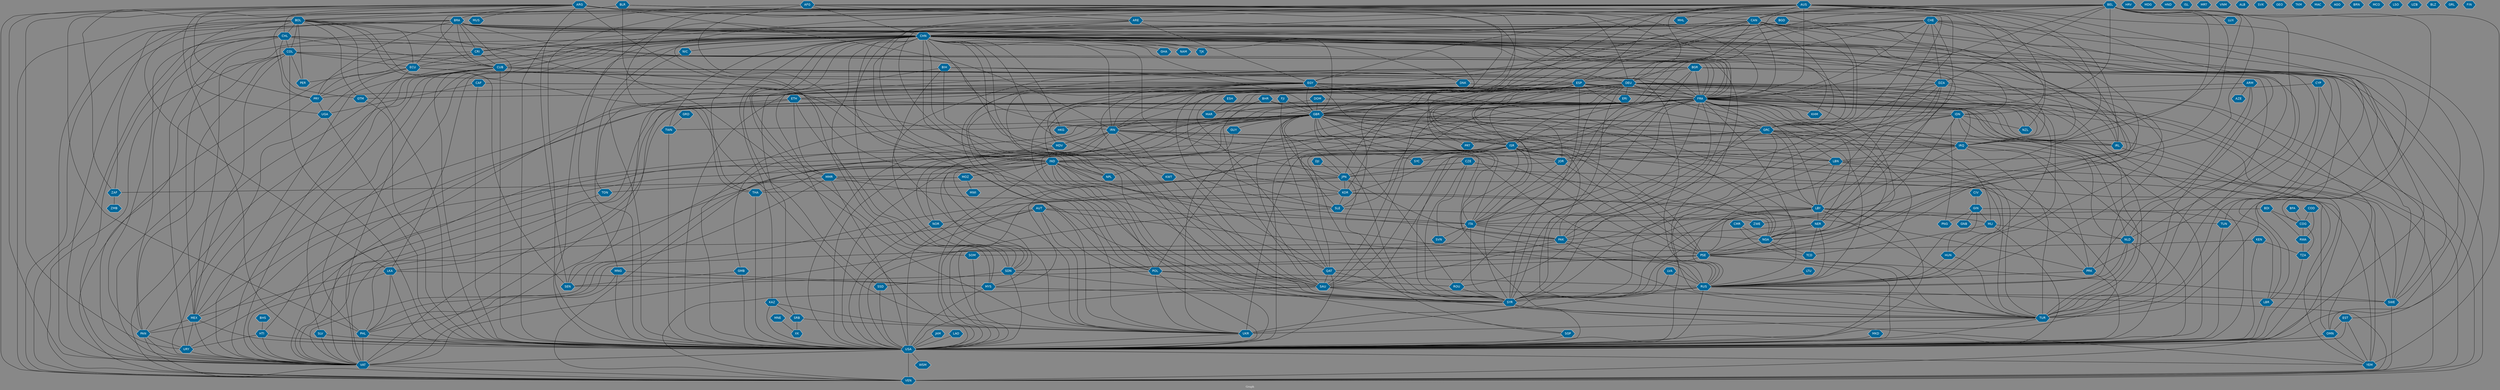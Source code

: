 // Countries together in item graph
graph {
	graph [bgcolor="#888888" fontcolor=white fontsize=12 label="Graph" outputorder=edgesfirst overlap=prism]
	node [color=white fillcolor="#006699" fontcolor=white fontname=Helvetica shape=hexagon style=filled]
	edge [arrowhead=open color=black fontcolor=white fontname=Courier fontsize=12]
		TUN [label=TUN]
		YEM [label=YEM]
		FRA [label=FRA]
		VEN [label=VEN]
		ITA [label=ITA]
		PAK [label=PAK]
		CUB [label=CUB]
		PRK [label=PRK]
		GBR [label=GBR]
		USA [label=USA]
		HRV [label=HRV]
		LBY [label=LBY]
		PSE [label=PSE]
		AFG [label=AFG]
		JOR [label=JOR]
		JPN [label=JPN]
		ESP [label=ESP]
		NER [label=NER]
		MEX [label=MEX]
		RUS [label=RUS]
		IRN [label=IRN]
		TUR [label=TUR]
		BGD [label=BGD]
		DEU [label=DEU]
		IDN [label=IDN]
		UKR [label=UKR]
		CHN [label=CHN]
		VAT [label=VAT]
		PAN [label=PAN]
		CHL [label=CHL]
		HTI [label=HTI]
		BRA [label=BRA]
		AUS [label=AUS]
		UGA [label=UGA]
		TWN [label=TWN]
		SGP [label=SGP]
		ROU [label=ROU]
		IRQ [label=IRQ]
		NGA [label=NGA]
		ARE [label=ARE]
		HKG [label=HKG]
		COL [label=COL]
		PHL [label=PHL]
		COD [label=COD]
		BEL [label=BEL]
		SYR [label=SYR]
		GTM [label=GTM]
		CHE [label=CHE]
		EGY [label=EGY]
		DZA [label=DZA]
		CAN [label=CAN]
		SAU [label=SAU]
		CRI [label=CRI]
		IND [label=IND]
		ISR [label=ISR]
		ARG [label=ARG]
		KOR [label=KOR]
		MDG [label=MDG]
		GRC [label=GRC]
		NLD [label=NLD]
		MYS [label=MYS]
		MLI [label=MLI]
		NPL [label=NPL]
		HND [label=HND]
		ZAF [label=ZAF]
		PER [label=PER]
		BLR [label=BLR]
		SRB [label=SRB]
		SLE [label=SLE]
		ZWE [label=ZWE]
		LKA [label=LKA]
		BOL [label=BOL]
		CAF [label=CAF]
		MMR [label=MMR]
		LBN [label=LBN]
		SLV [label=SLV]
		CMR [label=CMR]
		GMB [label=GMB]
		SWE [label=SWE]
		MAR [label=MAR]
		ESH [label=ESH]
		MOZ [label=MOZ]
		ECU [label=ECU]
		IRL [label=IRL]
		TZA [label=TZA]
		THA [label=THA]
		POL [label=POL]
		MWI [label=MWI]
		BGR [label=BGR]
		KHM [label=KHM]
		TON [label=TON]
		COG [label=COG]
		CZE [label=CZE]
		BHR [label=BHR]
		MKD [label=MKD]
		PRT [label=PRT]
		HUN [label=HUN]
		KEN [label=KEN]
		NIC [label=NIC]
		GIN [label=GIN]
		PNG [label=PNG]
		QAT [label=QAT]
		DNK [label=DNK]
		GUY [label=GUY]
		ISL [label=ISL]
		LBR [label=LBR]
		MRT [label=MRT]
		SEN [label=SEN]
		TCD [label=TCD]
		SSD [label=SSD]
		SDN [label=SDN]
		VNM [label=VNM]
		PRY [label=PRY]
		AUT [label=AUT]
		ETH [label=ETH]
		SOM [label=SOM]
		NZL [label=NZL]
		KAZ [label=KAZ]
		ZMB [label=ZMB]
		URY [label=URY]
		MDV [label=MDV]
		SVN [label=SVN]
		LVA [label=LVA]
		SYC [label=SYC]
		RWA [label=RWA]
		ARM [label=ARM]
		ALB [label=ALB]
		LTU [label=LTU]
		KWT [label=KWT]
		MNG [label=MNG]
		NOR [label=NOR]
		GNB [label=GNB]
		AZE [label=AZE]
		SVK [label=SVK]
		BDI [label=BDI]
		CYP [label=CYP]
		ERI [label=ERI]
		FJI [label=FJI]
		LUX [label=LUX]
		DOM [label=DOM]
		BIH [label=BIH]
		GEO [label=GEO]
		EST [label=EST]
		OMN [label=OMN]
		GHA [label=GHA]
		BHS [label=BHS]
		JAM [label=JAM]
		MUS [label=MUS]
		XK [label=XK]
		GRD [label=GRD]
		TKM [label=TKM]
		MNE [label=MNE]
		NAM [label=NAM]
		WSM [label=WSM]
		MAC [label=MAC]
		LAO [label=LAO]
		CIV [label=CIV]
		AGO [label=AGO]
		MHL [label=MHL]
		TJK [label=TJK]
		BRN [label=BRN]
		BFA [label=BFA]
		MCO [label=MCO]
		LSO [label=LSO]
		UZB [label=UZB]
		BLZ [label=BLZ]
		GRL [label=GRL]
		DJI [label=DJI]
		FIN [label=FIN]
			LVA -- UKR [weight=6]
			ISR -- SYC [weight=2]
			DEU -- ITA [weight=2]
			COL -- ECU [weight=1]
			IDN -- MYS [weight=1]
			COL -- VAT [weight=2]
			FRA -- NLD [weight=3]
			AUT -- MEX [weight=1]
			CZE -- SYR [weight=1]
			LBY -- MLI [weight=2]
			GRC -- USA [weight=5]
			CHN -- NPL [weight=1]
			FRA -- IRN [weight=14]
			CAF -- FRA [weight=16]
			ARG -- USA [weight=13]
			BGR -- SDN [weight=2]
			THA -- USA [weight=4]
			ISR -- TUR [weight=30]
			CAN -- GBR [weight=3]
			CZE -- JPN [weight=1]
			IND -- JPN [weight=16]
			EST -- YEM [weight=1]
			CHE -- ROU [weight=1]
			CHE -- ITA [weight=3]
			GBR -- ISR [weight=2]
			CHN -- MEX [weight=4]
			CAN -- PSE [weight=11]
			CHN -- GHA [weight=1]
			AUS -- FRA [weight=6]
			CHE -- USA [weight=3]
			AUS -- JPN [weight=1]
			CHN -- PRK [weight=21]
			BHR -- LBN [weight=1]
			COG -- RWA [weight=12]
			USA -- VAT [weight=3]
			FRA -- YEM [weight=68]
			LBN -- TUR [weight=1]
			USA -- YEM [weight=16]
			GRC -- IRQ [weight=1]
			ARG -- URY [weight=3]
			CHE -- LBY [weight=23]
			CHN -- SDN [weight=5]
			DEU -- POL [weight=3]
			ITA -- NGA [weight=1]
			AUS -- DEU [weight=1]
			ISR -- QAT [weight=1]
			KOR -- PRK [weight=37]
			ISR -- ITA [weight=1]
			NGA -- USA [weight=11]
			KOR -- USA [weight=21]
			CHL -- COL [weight=1]
			AFG -- CAN [weight=2]
			EGY -- PSE [weight=21]
			DOM -- GBR [weight=1]
			CHN -- KOR [weight=2]
			BOL -- SEN [weight=1]
			DEU -- IND [weight=1]
			ARG -- PRY [weight=3]
			FRA -- LBY [weight=10]
			ARG -- IRN [weight=21]
			CHN -- IND [weight=25]
			LKA -- MYS [weight=1]
			CHN -- THA [weight=1]
			CHN -- SWE [weight=1]
			MLI -- TCD [weight=1]
			CHN -- PSE [weight=1]
			AUS -- IRQ [weight=13]
			LBY -- NER [weight=6]
			CAN -- CRI [weight=1]
			DZA -- MAR [weight=1]
			CAN -- CHN [weight=6]
			DJI -- JPN [weight=1]
			GBR -- IND [weight=2]
			BEL -- CUB [weight=1]
			LBN -- SYR [weight=67]
			EGY -- SEN [weight=2]
			ESP -- SYR [weight=3]
			CHN -- FRA [weight=16]
			GRC -- UKR [weight=2]
			CUB -- VAT [weight=1]
			IDN -- NGA [weight=4]
			MNG -- PHL [weight=1]
			BGR -- USA [weight=2]
			LKA -- VAT [weight=96]
			BOL -- VAT [weight=9]
			PSE -- QAT [weight=7]
			KEN -- USA [weight=2]
			CHL -- VAT [weight=4]
			SDN -- SYR [weight=5]
			AFG -- ARE [weight=1]
			CHN -- NIC [weight=2]
			AUS -- GBR [weight=3]
			HTI -- URY [weight=1]
			AFG -- IND [weight=1]
			GBR -- SDN [weight=1]
			IRN -- RUS [weight=15]
			AUT -- ITA [weight=1]
			IND -- ITA [weight=8]
			BIH -- GBR [weight=2]
			SYR -- USA [weight=21]
			BOL -- CHN [weight=2]
			HTI -- USA [weight=2]
			CHN -- ITA [weight=3]
			NLD -- USA [weight=1]
			FRA -- SYR [weight=36]
			MEX -- USA [weight=41]
			FRA -- UKR [weight=16]
			CHN -- MNG [weight=2]
			CAN -- CUB [weight=1]
			CHN -- DNK [weight=1]
			CAN -- FRA [weight=4]
			SOM -- USA [weight=2]
			MNE -- XK [weight=1]
			EGY -- IRN [weight=1]
			FRA -- RUS [weight=23]
			LBN -- LBY [weight=2]
			AUT -- UKR [weight=1]
			KEN -- SOM [weight=2]
			POL -- RUS [weight=14]
			ECU -- EGY [weight=1]
			MEX -- VAT [weight=7]
			IDN -- PNG [weight=1]
			GBR -- USA [weight=80]
			GIN -- LBR [weight=1]
			EGY -- SYR [weight=1]
			BOL -- GTM [weight=1]
			CYP -- SWE [weight=1]
			BIH -- UKR [weight=2]
			ISR -- JOR [weight=1]
			IDN -- VAT [weight=1]
			AUS -- PRK [weight=1]
			CUB -- FRA [weight=1]
			PAN -- URY [weight=1]
			ISR -- SYR [weight=59]
			LBY -- PHL [weight=1]
			IRQ -- USA [weight=17]
			CHN -- IRN [weight=3]
			ARE -- CHN [weight=1]
			TZA -- USA [weight=1]
			MDV -- NOR [weight=1]
			FRA -- IRQ [weight=21]
			FRA -- POL [weight=2]
			DZA -- IRL [weight=1]
			QAT -- SYR [weight=2]
			ARG -- GBR [weight=2]
			BRA -- PRY [weight=2]
			MOZ -- ZAF [weight=1]
			IRL -- USA [weight=1]
			PAN -- VAT [weight=1]
			CHN -- PRY [weight=1]
			DEU -- NZL [weight=1]
			ESP -- JOR [weight=2]
			CHE -- VAT [weight=1]
			BLR -- DEU [weight=3]
			CIV -- GIN [weight=2]
			BLR -- BOL [weight=1]
			CAN -- MEX [weight=1]
			KAZ -- SRB [weight=1]
			ARG -- GRC [weight=1]
			USA -- VEN [weight=9]
			AUT -- USA [weight=3]
			FRA -- NGA [weight=6]
			DNK -- SLE [weight=2]
			COL -- USA [weight=4]
			POL -- UKR [weight=4]
			CHN -- MYS [weight=7]
			BEL -- LUX [weight=2]
			GRC -- SYC [weight=2]
			MMR -- TON [weight=1]
			PRK -- RUS [weight=9]
			KOR -- SLE [weight=3]
			BHR -- USA [weight=5]
			IND -- NPL [weight=3]
			DEU -- HUN [weight=1]
			CHE -- LBR [weight=3]
			UGA -- VAT [weight=2]
			COL -- MEX [weight=1]
			CUB -- MEX [weight=5]
			CUB -- PAN [weight=1]
			DEU -- MEX [weight=1]
			LBY -- USA [weight=12]
			CAN -- USA [weight=8]
			GBR -- YEM [weight=2]
			SAU -- VEN [weight=4]
			RUS -- TUR [weight=3]
			AUT -- SAU [weight=2]
			CHN -- TUR [weight=8]
			CHN -- SAU [weight=1]
			CHN -- VAT [weight=2]
			SLE -- USA [weight=1]
			FRA -- MAR [weight=19]
			FRA -- IND [weight=6]
			AFG -- FRA [weight=3]
			CHL -- CUB [weight=1]
			CHN -- DEU [weight=2]
			IND -- OMN [weight=1]
			BGR -- POL [weight=1]
			CAN -- SYR [weight=4]
			MMR -- PRK [weight=3]
			CAF -- USA [weight=2]
			ITA -- PAK [weight=2]
			CAN -- IRL [weight=4]
			GRD -- TWN [weight=1]
			GBR -- GRC [weight=6]
			DEU -- TUR [weight=7]
			TUR -- USA [weight=1]
			FRA -- MLI [weight=8]
			LBY -- TUR [weight=11]
			BEL -- ZWE [weight=2]
			ISR -- LBN [weight=109]
			IRN -- PAN [weight=1]
			ARG -- VEN [weight=1]
			DEU -- SAU [weight=1]
			BRA -- CRI [weight=1]
			CUB -- RUS [weight=4]
			COL -- CUB [weight=1]
			EGY -- QAT [weight=1]
			JPN -- THA [weight=1]
			AUS -- USA [weight=6]
			COL -- FRA [weight=1]
			EGY -- ISR [weight=6]
			KEN -- TZA [weight=1]
			CRI -- CUB [weight=1]
			ARG -- PHL [weight=1]
			GBR -- HKG [weight=4]
			POL -- ROU [weight=1]
			GBR -- GMB [weight=3]
			BLR -- UKR [weight=21]
			GBR -- SLE [weight=1]
			CHN -- JPN [weight=44]
			CHN -- VEN [weight=20]
			KWT -- SAU [weight=1]
			COL -- PER [weight=1]
			IRQ -- SAU [weight=21]
			IRQ -- SYR [weight=35]
			DEU -- VAT [weight=1]
			ISR -- USA [weight=23]
			DEU -- GRC [weight=62]
			GBR -- RUS [weight=19]
			BRA -- NLD [weight=4]
			ECU -- FRA [weight=1]
			BGR -- ROU [weight=1]
			BEL -- GBR [weight=3]
			POL -- USA [weight=7]
			BOL -- USA [weight=7]
			BGD -- LBN [weight=2]
			ECU -- VAT [weight=6]
			GBR -- SYR [weight=4]
			GIN -- PNG [weight=5]
			BGR -- RUS [weight=6]
			ISR -- PSE [weight=162]
			IND -- PAK [weight=39]
			CHN -- SOM [weight=1]
			ETH -- VAT [weight=1]
			CHN -- LKA [weight=7]
			PAN -- VEN [weight=1]
			IND -- QAT [weight=1]
			GMB -- USA [weight=9]
			GBR -- ITA [weight=3]
			ESP -- FRA [weight=36]
			NLD -- RUS [weight=2]
			AUS -- OMN [weight=1]
			CHL -- GTM [weight=2]
			TUR -- UKR [weight=1]
			IND -- LKA [weight=10]
			ARE -- IRQ [weight=3]
			CHN -- MMR [weight=16]
			CHN -- MDV [weight=1]
			ARG -- CHL [weight=3]
			DEU -- IRQ [weight=2]
			VAT -- VEN [weight=2]
			COL -- PAN [weight=4]
			CHN -- SSD [weight=3]
			CAF -- UGA [weight=2]
			GBR -- SAU [weight=4]
			CAN -- IRQ [weight=10]
			BEL -- CAN [weight=1]
			IRN -- SAU [weight=6]
			BEL -- YEM [weight=1]
			CHN -- NGA [weight=1]
			DEU -- SLE [weight=3]
			FRA -- NPL [weight=1]
			FRA -- MYS [weight=2]
			LKA -- USA [weight=3]
			IDN -- NLD [weight=4]
			JOR -- PSE [weight=5]
			CHN -- NAM [weight=1]
			SDN -- USA [weight=3]
			ARG -- SEN [weight=2]
			ETH -- MMR [weight=1]
			BDI -- ITA [weight=1]
			ESP -- GTM [weight=5]
			ESP -- ITA [weight=1]
			RUS -- VEN [weight=11]
			BRA -- FRA [weight=1]
			PSE -- TUR [weight=3]
			CAN -- ISR [weight=3]
			BEL -- NLD [weight=6]
			IRN -- MDV [weight=1]
			EGY -- NGA [weight=2]
			MNG -- MYS [weight=4]
			NER -- NGA [weight=2]
			IRQ -- TUR [weight=2]
			ARG -- BRA [weight=3]
			JPN -- KOR [weight=2]
			FRA -- VAT [weight=8]
			EGY -- NPL [weight=1]
			FRA -- TUR [weight=55]
			DEU -- ERI [weight=3]
			BEL -- SYR [weight=8]
			FRA -- PHL [weight=1]
			IDN -- NZL [weight=1]
			SSD -- USA [weight=3]
			FJI -- GBR [weight=2]
			ECU -- ESP [weight=1]
			CUB -- USA [weight=213]
			IRQ -- PRK [weight=1]
			CHN -- COG [weight=1]
			SRB -- XK [weight=2]
			COD -- COG [weight=5]
			PAK -- TUR [weight=1]
			BEL -- SLE [weight=2]
			ESP -- LBN [weight=9]
			AUS -- ZAF [weight=1]
			CHN -- HKG [weight=11]
			FRA -- IDN [weight=1]
			MEX -- URY [weight=1]
			ESP -- ETH [weight=1]
			SYR -- TUR [weight=33]
			EGY -- FRA [weight=4]
			GRC -- LBY [weight=17]
			ARG -- BOL [weight=1]
			LBY -- SYR [weight=8]
			SAU -- YEM [weight=1]
			AUS -- IDN [weight=7]
			CMR -- TCD [weight=12]
			LBY -- SDN [weight=5]
			ESP -- PSE [weight=3]
			IND -- VAT [weight=1]
			MNG -- USA [weight=1]
			SLE -- ZWE [weight=2]
			MMR -- SAU [weight=2]
			ARM -- TUR [weight=5]
			BIH -- SRB [weight=1]
			MDV -- USA [weight=1]
			GBR -- ROU [weight=1]
			AFG -- GBR [weight=2]
			MLI -- NLD [weight=4]
			ESH -- MAR [weight=2]
			DEU -- GBR [weight=19]
			BRA -- USA [weight=5]
			ARG -- VAT [weight=3]
			BHS -- HTI [weight=2]
			BOL -- IND [weight=1]
			ITA -- SVN [weight=1]
			BEL -- GRC [weight=47]
			LBR -- USA [weight=5]
			FRA -- JOR [weight=2]
			FRA -- VEN [weight=4]
			JOR -- SYR [weight=1]
			DOM -- HTI [weight=1]
			ETH -- SDN [weight=1]
			LTU -- RUS [weight=6]
			PRK -- USA [weight=84]
			CHN -- CRI [weight=3]
			SAU -- SYR [weight=5]
			ARG -- POL [weight=2]
			BOL -- ECU [weight=5]
			ARE -- USA [weight=2]
			AUS -- THA [weight=1]
			AUT -- RUS [weight=2]
			DZA -- PAK [weight=2]
			AUS -- EGY [weight=4]
			CAN -- NPL [weight=3]
			ESP -- PRT [weight=1]
			BGD -- CHN [weight=1]
			GBR -- SYC [weight=1]
			BOL -- COL [weight=2]
			BOL -- PRY [weight=2]
			QAT -- USA [weight=4]
			BIH -- DEU [weight=2]
			ARM -- RUS [weight=12]
			AUS -- CAN [weight=2]
			CHN -- EGY [weight=1]
			EGY -- ETH [weight=11]
			SLV -- VAT [weight=2]
			LVA -- RUS [weight=8]
			FRA -- NER [weight=15]
			MEX -- PAN [weight=1]
			IND -- USA [weight=67]
			AUS -- MHL [weight=1]
			CHN -- TWN [weight=18]
			NGA -- TCD [weight=11]
			DZA -- FRA [weight=23]
			GBR -- PAK [weight=4]
			SLV -- USA [weight=3]
			IRN -- VEN [weight=11]
			SAU -- SWE [weight=1]
			CRI -- ECU [weight=1]
			GBR -- IRL [weight=3]
			GBR -- QAT [weight=1]
			ARG -- FRA [weight=3]
			KOR -- LBY [weight=1]
			CZE -- SVN [weight=2]
			PSE -- SDN [weight=5]
			FRA -- MEX [weight=5]
			FRA -- GRC [weight=36]
			IRN -- PSE [weight=3]
			BGR -- SYR [weight=1]
			DEU -- KOR [weight=6]
			BOL -- UGA [weight=2]
			BHR -- SAU [weight=1]
			TUN -- USA [weight=1]
			ISR -- SWE [weight=2]
			BGR -- TUR [weight=2]
			FRA -- USA [weight=140]
			JAM -- USA [weight=3]
			CRI -- VEN [weight=1]
			ECU -- PER [weight=3]
			FRA -- GBR [weight=43]
			IRN -- IRQ [weight=3]
			ESP -- GRC [weight=38]
			ECU -- PRY [weight=2]
			NER -- RUS [weight=1]
			BDI -- COG [weight=1]
			ISR -- JPN [weight=1]
			OMN -- YEM [weight=1]
			GBR -- TWN [weight=1]
			IND -- THA [weight=5]
			HTI -- VAT [weight=4]
			RWA -- TZA [weight=2]
			ESP -- VEN [weight=3]
			TWN -- USA [weight=11]
			CHL -- VEN [weight=3]
			BGR -- ESP [weight=1]
			CHE -- IRN [weight=10]
			AUS -- MYS [weight=1]
			BOL -- UKR [weight=4]
			GIN -- GNB [weight=1]
			IRQ -- JOR [weight=4]
			PAK -- RUS [weight=1]
			CHN -- PHL [weight=5]
			BEL -- DEU [weight=4]
			ARG -- ISR [weight=5]
			RUS -- UKR [weight=169]
			FRA -- SWE [weight=3]
			GRC -- PRT [weight=1]
			IRN -- USA [weight=71]
			FRA -- PSE [weight=15]
			GBR -- POL [weight=1]
			QAT -- SAU [weight=2]
			JOR -- JPN [weight=41]
			DEU -- QAT [weight=1]
			ESP -- USA [weight=1]
			TON -- VAT [weight=1]
			CHE -- CHN [weight=5]
			NGA -- PSE [weight=4]
			ARM -- FRA [weight=1]
			CHE -- DZA [weight=1]
			SGP -- USA [weight=4]
			IRN -- SYR [weight=14]
			BHR -- GBR [weight=1]
			DEU -- UKR [weight=53]
			BGR -- FRA [weight=34]
			FRA -- KHM [weight=2]
			IND -- MMR [weight=1]
			NER -- PSE [weight=1]
			ZAF -- ZMB [weight=1]
			LAO -- USA [weight=1]
			CHN -- LBR [weight=1]
			ARG -- MUS [weight=1]
			SWE -- VEN [weight=1]
			PSE -- SYR [weight=11]
			GBR -- GUY [weight=1]
			CYP -- FRA [weight=1]
			CHN -- TJK [weight=1]
			ETH -- GBR [weight=3]
			SRB -- UKR [weight=1]
			HUN -- RUS [weight=1]
			CHL -- PAN [weight=1]
			MKD -- USA [weight=1]
			FJI -- KOR [weight=1]
			NOR -- USA [weight=1]
			ROU -- SYR [weight=1]
			EGY -- GBR [weight=1]
			MMR -- VAT [weight=1]
			BEL -- TUR [weight=1]
			RUS -- USA [weight=43]
			LBN -- USA [weight=2]
			FRA -- ITA [weight=10]
			CHL -- TUR [weight=1]
			DNK -- FRA [weight=3]
			BRA -- VEN [weight=5]
			CHN -- SYR [weight=1]
			DZA -- GRC [weight=5]
			CHE -- NGA [weight=2]
			FRA -- ISR [weight=144]
			BRA -- CHN [weight=2]
			AUS -- CHN [weight=2]
			CHN -- PAK [weight=2]
			LKA -- PHL [weight=11]
			NER -- TCD [weight=1]
			CHE -- FRA [weight=3]
			COD -- RWA [weight=1]
			GBR -- IRN [weight=4]
			BRA -- CUB [weight=2]
			EGY -- IRQ [weight=1]
			PHL -- VAT [weight=162]
			AUT -- NOR [weight=1]
			CHE -- TUN [weight=1]
			BRA -- ECU [weight=1]
			DZA -- NER [weight=2]
			IND -- SGP [weight=1]
			LBY -- TUN [weight=8]
			CYP -- TUR [weight=3]
			MYS -- USA [weight=3]
			IRQ -- LBN [weight=1]
			NIC -- USA [weight=1]
			ISR -- SEN [weight=2]
			AFG -- USA [weight=23]
			MYS -- SYR [weight=2]
			BRA -- SWE [weight=1]
			BRA -- VAT [weight=1]
			KAZ -- UKR [weight=1]
			IRN -- ISR [weight=32]
			BEL -- FRA [weight=24]
			CHL -- URY [weight=1]
			GBR -- PSE [weight=1]
			SDN -- SSD [weight=29]
			CUB -- SLE [weight=1]
			DZA -- VEN [weight=1]
			ARE -- EGY [weight=2]
			DEU -- SYR [weight=12]
			GBR -- JPN [weight=4]
			GUY -- IND [weight=1]
			CHN -- GRC [weight=4]
			ISR -- NGA [weight=1]
			GMB -- SEN [weight=1]
			PSE -- SWE [weight=3]
			IDN -- USA [weight=8]
			DEU -- RUS [weight=42]
			JPN -- USA [weight=9]
			FRA -- NOR [weight=1]
			GBR -- VAT [weight=3]
			GRC -- TUR [weight=3]
			EGY -- KWT [weight=1]
			CHN -- GBR [weight=11]
			ECU -- UGA [weight=2]
			RUS -- SYR [weight=44]
			BLR -- RUS [weight=10]
			UGA -- USA [weight=3]
			DEU -- PRY [weight=2]
			BOL -- DZA [weight=1]
			OMN -- USA [weight=3]
			NLD -- TUR [weight=9]
			COL -- VEN [weight=5]
			ITA -- VAT [weight=7]
			CAN -- GRC [weight=1]
			GTM -- USA [weight=1]
			FRA -- SAU [weight=3]
			KAZ -- USA [weight=1]
			CHE -- DEU [weight=3]
			BEL -- DZA [weight=5]
			UKR -- USA [weight=15]
			PSE -- USA [weight=22]
			BRA -- PAN [weight=1]
			JPN -- RUS [weight=2]
			IDN -- SGP [weight=1]
			ISR -- YEM [weight=2]
			CAN -- SAU [weight=3]
			ESP -- VAT [weight=3]
			GBR -- IRQ [weight=3]
			CHN -- CUB [weight=1]
			FRA -- KOR [weight=1]
			CMR -- NGA [weight=5]
			GRC -- RUS [weight=31]
			DEU -- FRA [weight=57]
			FRA -- MDV [weight=1]
			IND -- SAU [weight=1]
			GBR -- JOR [weight=1]
			PHL -- USA [weight=6]
			CAN -- EGY [weight=9]
			PAK -- USA [weight=17]
			AUS -- IRL [weight=1]
			GBR -- MDV [weight=1]
			CHN -- KHM [weight=4]
			ITA -- SYR [weight=28]
			CHL -- FRA [weight=2]
			GRC -- IRL [weight=1]
			BDI -- RWA [weight=2]
			BOL -- VEN [weight=2]
			PRY -- UGA [weight=2]
			AUS -- NZL [weight=1]
			DZA -- LBY [weight=11]
			MLI -- USA [weight=1]
			DEU -- IRN [weight=1]
			NOR -- SDN [weight=1]
			AUS -- LKA [weight=2]
			COG -- TZA [weight=3]
			CHN -- UKR [weight=2]
			ISR -- URY [weight=3]
			MMR -- USA [weight=5]
			CHN -- USA [weight=73]
			BOL -- PER [weight=4]
			BEL -- NGA [weight=1]
			DEU -- OMN [weight=3]
			ESP -- GBR [weight=1]
			EGY -- LBY [weight=13]
			CHN -- KAZ [weight=1]
			GBR -- HUN [weight=1]
			ARM -- AZE [weight=3]
			IND -- MOZ [weight=1]
			DEU -- ISR [weight=6]
			FRA -- PAK [weight=13]
			CUB -- VEN [weight=3]
			GRC -- ITA [weight=6]
			PRY -- VAT [weight=2]
			EGY -- USA [weight=1]
			CZE -- NGA [weight=1]
			KOR -- PHL [weight=1]
			AFG -- CHN [weight=3]
			BIH -- SYR [weight=1]
			ESP -- ISR [weight=14]
			HUN -- TUR [weight=1]
			AUS -- IND [weight=2]
			GIN -- RUS [weight=1]
			BRA -- IRN [weight=1]
			IND -- RUS [weight=3]
			GBR -- TUR [weight=2]
			BRA -- IDN [weight=17]
			NER -- PAK [weight=6]
			JPN -- SYR [weight=3]
			AUS -- TUR [weight=2]
			GBR -- UKR [weight=1]
			BEL -- IRQ [weight=1]
			GIN -- MLI [weight=1]
			URY -- VAT [weight=2]
			CHN -- RUS [weight=8]
			CHN -- ECU [weight=10]
			FRA -- IRL [weight=4]
			DEU -- USA [weight=8]
			PAK -- SAU [weight=1]
			USA -- WSM [weight=3]
			ETH -- TON [weight=1]
			ESP -- MAR [weight=2]
			BOL -- CHL [weight=17]
			BEL -- ESP [weight=2]
			POL -- SEN [weight=2]
			MOZ -- MWI [weight=3]
			EST -- OMN [weight=4]
			DOM -- VEN [weight=2]
			AUS -- ESP [weight=1]
			BFA -- COG [weight=1]
			CUB -- SLV [weight=1]
			AFG -- PAK [weight=17]
			EST -- USA [weight=3]
			BOL -- ZAF [weight=1]
			CHN -- EST [weight=1]
			ARE -- SYR [weight=1]
			CUB -- ESP [weight=1]
			IRN -- LBN [weight=7]
			LBY -- PSE [weight=6]
			SAU -- USA [weight=47]
}